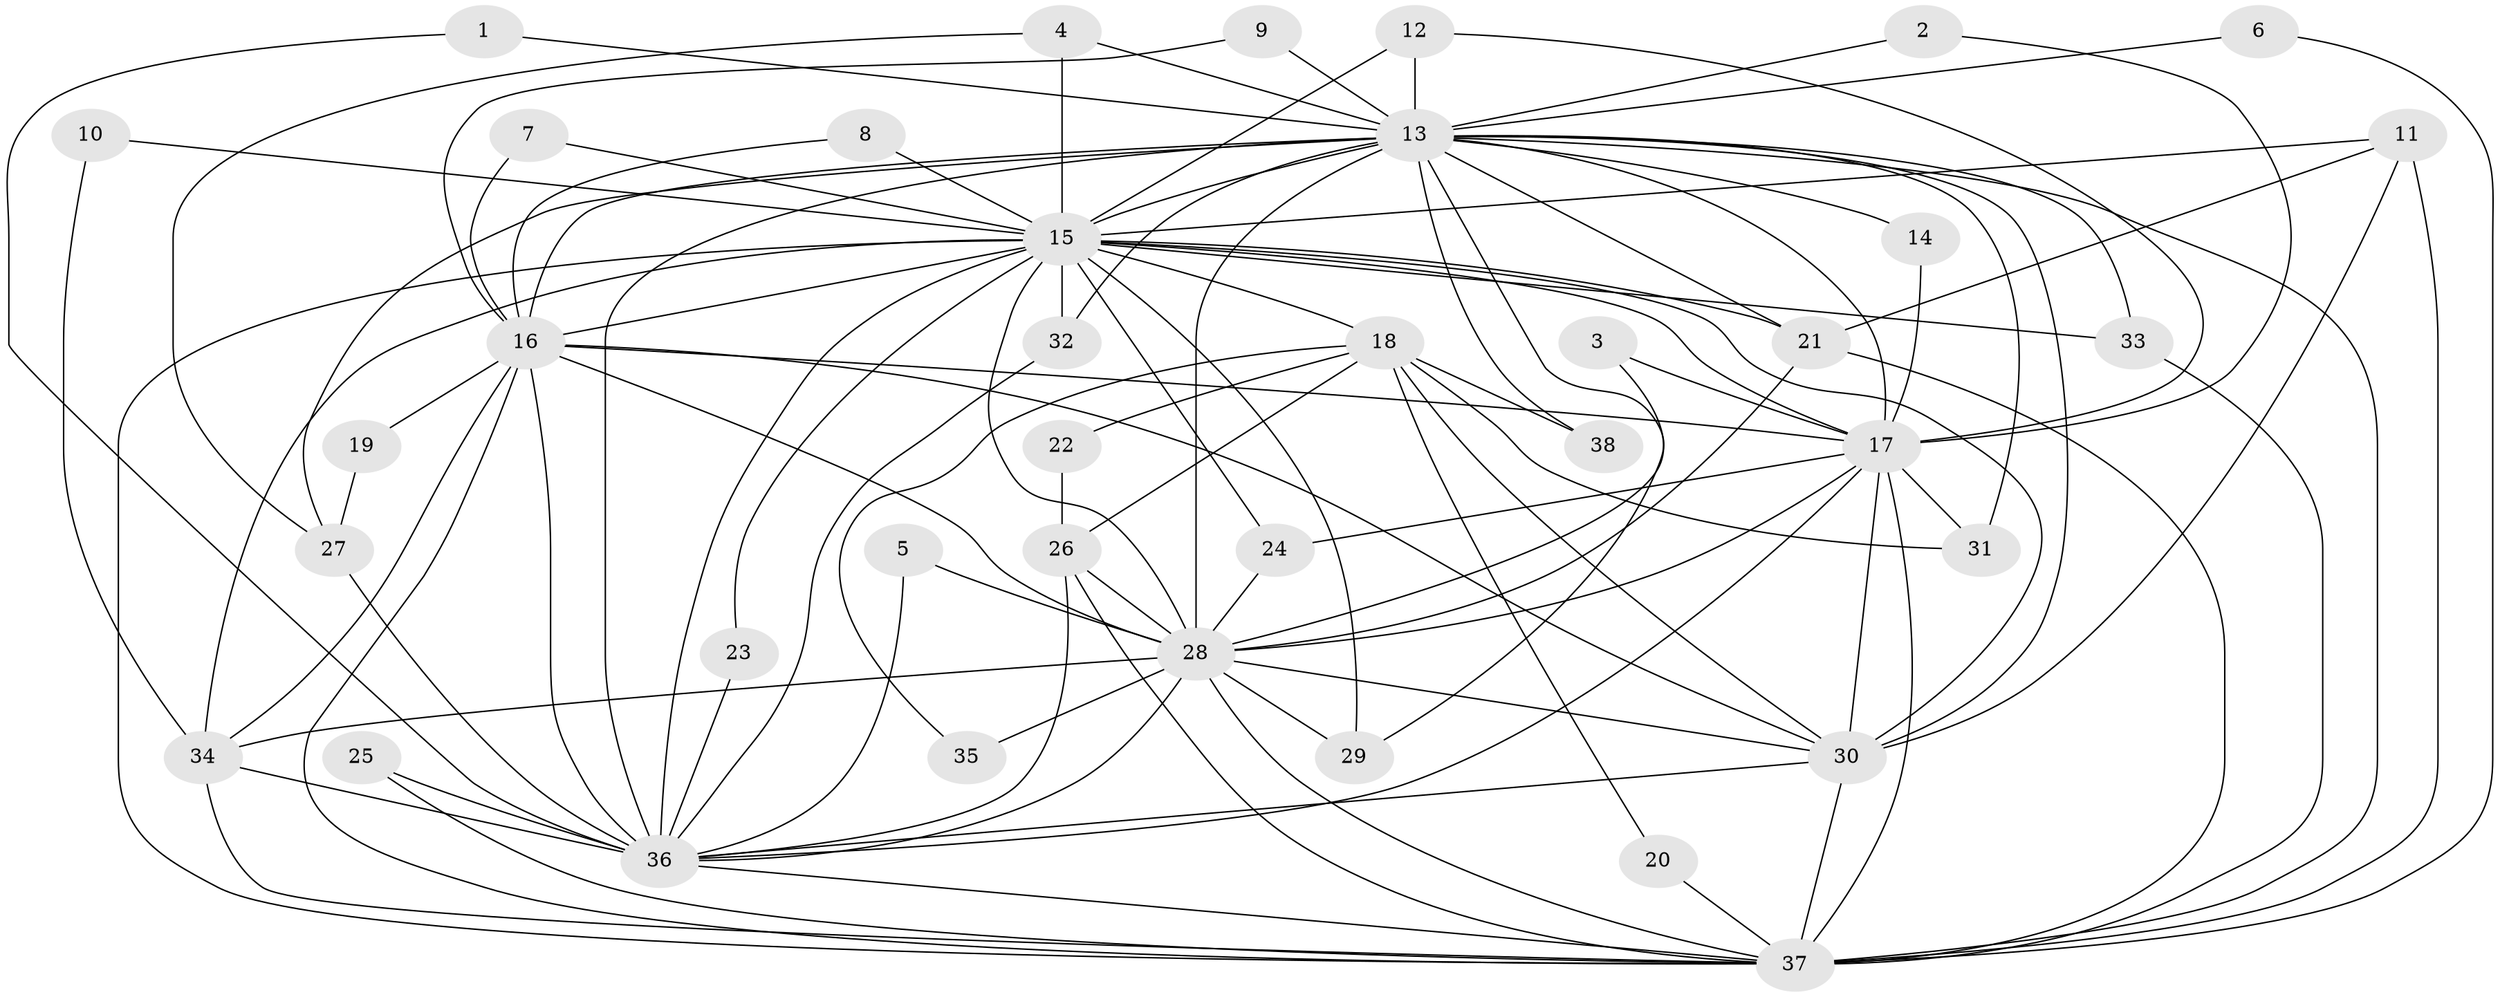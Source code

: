 // original degree distribution, {23: 0.013333333333333334, 16: 0.04, 15: 0.013333333333333334, 14: 0.013333333333333334, 19: 0.04, 24: 0.013333333333333334, 4: 0.06666666666666667, 8: 0.013333333333333334, 2: 0.6133333333333333, 3: 0.10666666666666667, 5: 0.06666666666666667}
// Generated by graph-tools (version 1.1) at 2025/49/03/09/25 03:49:28]
// undirected, 38 vertices, 104 edges
graph export_dot {
graph [start="1"]
  node [color=gray90,style=filled];
  1;
  2;
  3;
  4;
  5;
  6;
  7;
  8;
  9;
  10;
  11;
  12;
  13;
  14;
  15;
  16;
  17;
  18;
  19;
  20;
  21;
  22;
  23;
  24;
  25;
  26;
  27;
  28;
  29;
  30;
  31;
  32;
  33;
  34;
  35;
  36;
  37;
  38;
  1 -- 13 [weight=1.0];
  1 -- 36 [weight=1.0];
  2 -- 13 [weight=1.0];
  2 -- 17 [weight=1.0];
  3 -- 17 [weight=1.0];
  3 -- 28 [weight=1.0];
  4 -- 13 [weight=1.0];
  4 -- 15 [weight=1.0];
  4 -- 27 [weight=1.0];
  5 -- 28 [weight=1.0];
  5 -- 36 [weight=1.0];
  6 -- 13 [weight=1.0];
  6 -- 37 [weight=1.0];
  7 -- 15 [weight=1.0];
  7 -- 16 [weight=1.0];
  8 -- 15 [weight=1.0];
  8 -- 16 [weight=1.0];
  9 -- 13 [weight=1.0];
  9 -- 16 [weight=1.0];
  10 -- 15 [weight=1.0];
  10 -- 34 [weight=1.0];
  11 -- 15 [weight=1.0];
  11 -- 21 [weight=1.0];
  11 -- 30 [weight=1.0];
  11 -- 37 [weight=1.0];
  12 -- 13 [weight=1.0];
  12 -- 15 [weight=1.0];
  12 -- 17 [weight=1.0];
  13 -- 14 [weight=1.0];
  13 -- 15 [weight=4.0];
  13 -- 16 [weight=3.0];
  13 -- 17 [weight=3.0];
  13 -- 21 [weight=1.0];
  13 -- 27 [weight=1.0];
  13 -- 28 [weight=2.0];
  13 -- 29 [weight=1.0];
  13 -- 30 [weight=3.0];
  13 -- 31 [weight=1.0];
  13 -- 32 [weight=1.0];
  13 -- 33 [weight=2.0];
  13 -- 36 [weight=3.0];
  13 -- 37 [weight=2.0];
  13 -- 38 [weight=1.0];
  14 -- 17 [weight=1.0];
  15 -- 16 [weight=3.0];
  15 -- 17 [weight=2.0];
  15 -- 18 [weight=2.0];
  15 -- 21 [weight=1.0];
  15 -- 23 [weight=1.0];
  15 -- 24 [weight=1.0];
  15 -- 28 [weight=3.0];
  15 -- 29 [weight=1.0];
  15 -- 30 [weight=3.0];
  15 -- 32 [weight=1.0];
  15 -- 33 [weight=1.0];
  15 -- 34 [weight=1.0];
  15 -- 36 [weight=3.0];
  15 -- 37 [weight=2.0];
  16 -- 17 [weight=1.0];
  16 -- 19 [weight=1.0];
  16 -- 28 [weight=1.0];
  16 -- 30 [weight=1.0];
  16 -- 34 [weight=1.0];
  16 -- 36 [weight=1.0];
  16 -- 37 [weight=1.0];
  17 -- 24 [weight=1.0];
  17 -- 28 [weight=1.0];
  17 -- 30 [weight=1.0];
  17 -- 31 [weight=1.0];
  17 -- 36 [weight=1.0];
  17 -- 37 [weight=1.0];
  18 -- 20 [weight=1.0];
  18 -- 22 [weight=1.0];
  18 -- 26 [weight=1.0];
  18 -- 30 [weight=1.0];
  18 -- 31 [weight=1.0];
  18 -- 35 [weight=1.0];
  18 -- 38 [weight=1.0];
  19 -- 27 [weight=1.0];
  20 -- 37 [weight=1.0];
  21 -- 28 [weight=1.0];
  21 -- 37 [weight=1.0];
  22 -- 26 [weight=1.0];
  23 -- 36 [weight=1.0];
  24 -- 28 [weight=1.0];
  25 -- 36 [weight=1.0];
  25 -- 37 [weight=1.0];
  26 -- 28 [weight=1.0];
  26 -- 36 [weight=1.0];
  26 -- 37 [weight=1.0];
  27 -- 36 [weight=1.0];
  28 -- 29 [weight=1.0];
  28 -- 30 [weight=2.0];
  28 -- 34 [weight=1.0];
  28 -- 35 [weight=1.0];
  28 -- 36 [weight=1.0];
  28 -- 37 [weight=1.0];
  30 -- 36 [weight=1.0];
  30 -- 37 [weight=2.0];
  32 -- 36 [weight=1.0];
  33 -- 37 [weight=1.0];
  34 -- 36 [weight=1.0];
  34 -- 37 [weight=1.0];
  36 -- 37 [weight=1.0];
}
